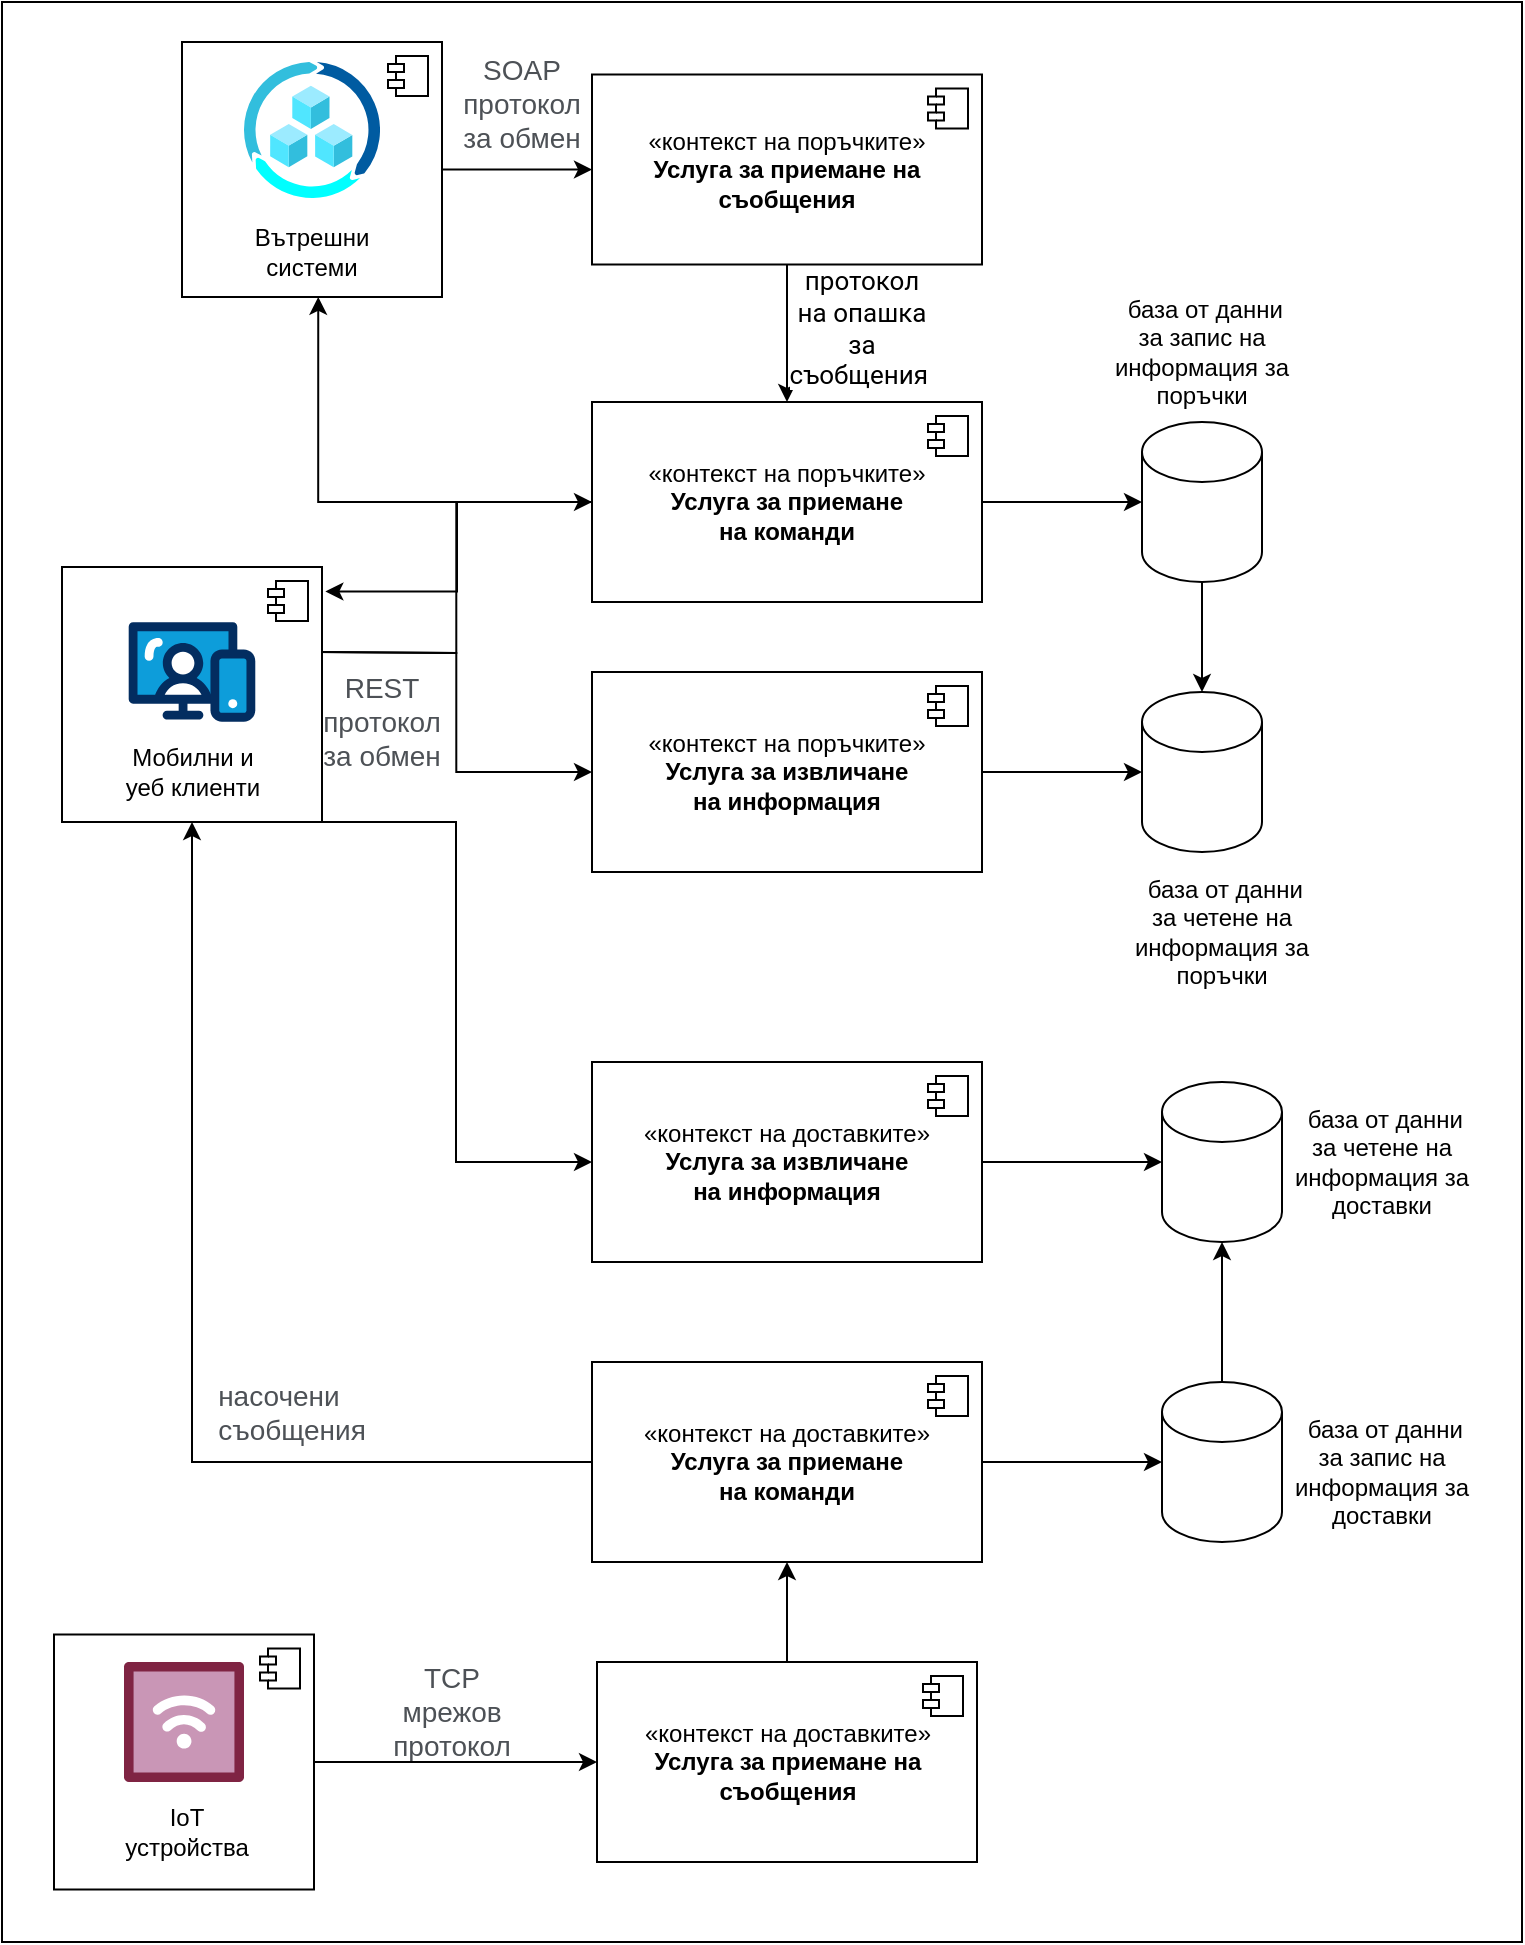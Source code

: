 <mxfile version="24.0.0" type="github">
  <diagram name="Page-1" id="3kHtIoUZKBWZ_jtWRq0K">
    <mxGraphModel dx="2261" dy="746" grid="1" gridSize="10" guides="1" tooltips="1" connect="1" arrows="1" fold="1" page="1" pageScale="1" pageWidth="827" pageHeight="1169" math="0" shadow="0">
      <root>
        <mxCell id="0" />
        <mxCell id="1" parent="0" />
        <mxCell id="xaT1OQUmqO23OhHExjbj-22" value="" style="rounded=0;whiteSpace=wrap;html=1;" vertex="1" parent="1">
          <mxGeometry x="-10" y="20" width="760" height="970" as="geometry" />
        </mxCell>
        <mxCell id="xaT1OQUmqO23OhHExjbj-24" style="edgeStyle=orthogonalEdgeStyle;rounded=0;orthogonalLoop=1;jettySize=auto;html=1;entryX=0;entryY=0.5;entryDx=0;entryDy=0;" edge="1" parent="1" target="xaT1OQUmqO23OhHExjbj-34">
          <mxGeometry relative="1" as="geometry">
            <mxPoint x="148.29" y="345.0" as="sourcePoint" />
          </mxGeometry>
        </mxCell>
        <mxCell id="xaT1OQUmqO23OhHExjbj-25" style="edgeStyle=orthogonalEdgeStyle;rounded=0;orthogonalLoop=1;jettySize=auto;html=1;entryX=0;entryY=0.5;entryDx=0;entryDy=0;" edge="1" parent="1" target="xaT1OQUmqO23OhHExjbj-37">
          <mxGeometry relative="1" as="geometry">
            <mxPoint x="148.29" y="345.0" as="sourcePoint" />
          </mxGeometry>
        </mxCell>
        <mxCell id="xaT1OQUmqO23OhHExjbj-31" style="edgeStyle=orthogonalEdgeStyle;rounded=0;orthogonalLoop=1;jettySize=auto;html=1;exitX=0.5;exitY=1;exitDx=0;exitDy=0;entryX=0.5;entryY=0;entryDx=0;entryDy=0;" edge="1" parent="1" source="xaT1OQUmqO23OhHExjbj-32" target="xaT1OQUmqO23OhHExjbj-34">
          <mxGeometry relative="1" as="geometry" />
        </mxCell>
        <mxCell id="xaT1OQUmqO23OhHExjbj-32" value="«контекст на поръчките»&lt;br&gt;&lt;b&gt;Услуга за приемане на съобщения&lt;/b&gt;" style="html=1;dropTarget=0;whiteSpace=wrap;" vertex="1" parent="1">
          <mxGeometry x="285" y="56.25" width="195" height="95" as="geometry" />
        </mxCell>
        <mxCell id="xaT1OQUmqO23OhHExjbj-33" value="" style="shape=module;jettyWidth=8;jettyHeight=4;" vertex="1" parent="xaT1OQUmqO23OhHExjbj-32">
          <mxGeometry x="1" width="20" height="20" relative="1" as="geometry">
            <mxPoint x="-27" y="7" as="offset" />
          </mxGeometry>
        </mxCell>
        <mxCell id="xaT1OQUmqO23OhHExjbj-71" value="" style="edgeStyle=orthogonalEdgeStyle;rounded=0;orthogonalLoop=1;jettySize=auto;html=1;" edge="1" parent="1" source="xaT1OQUmqO23OhHExjbj-34" target="xaT1OQUmqO23OhHExjbj-40">
          <mxGeometry relative="1" as="geometry" />
        </mxCell>
        <mxCell id="xaT1OQUmqO23OhHExjbj-34" value="«контекст на поръчките»&lt;br&gt;&lt;b&gt;Услуга за приемане&lt;br&gt;на команди&lt;/b&gt;" style="html=1;dropTarget=0;whiteSpace=wrap;" vertex="1" parent="1">
          <mxGeometry x="285" y="220" width="195" height="100" as="geometry" />
        </mxCell>
        <mxCell id="xaT1OQUmqO23OhHExjbj-35" value="" style="shape=module;jettyWidth=8;jettyHeight=4;" vertex="1" parent="xaT1OQUmqO23OhHExjbj-34">
          <mxGeometry x="1" width="20" height="20" relative="1" as="geometry">
            <mxPoint x="-27" y="7" as="offset" />
          </mxGeometry>
        </mxCell>
        <mxCell id="xaT1OQUmqO23OhHExjbj-82" value="" style="edgeStyle=orthogonalEdgeStyle;rounded=0;orthogonalLoop=1;jettySize=auto;html=1;" edge="1" parent="1" source="xaT1OQUmqO23OhHExjbj-37" target="xaT1OQUmqO23OhHExjbj-41">
          <mxGeometry relative="1" as="geometry" />
        </mxCell>
        <mxCell id="xaT1OQUmqO23OhHExjbj-37" value="«контекст на поръчките»&lt;br&gt;&lt;b&gt;Услуга за извличане&lt;br&gt;на информация&lt;/b&gt;" style="html=1;dropTarget=0;whiteSpace=wrap;" vertex="1" parent="1">
          <mxGeometry x="285" y="355" width="195" height="100" as="geometry" />
        </mxCell>
        <mxCell id="xaT1OQUmqO23OhHExjbj-38" value="" style="shape=module;jettyWidth=8;jettyHeight=4;" vertex="1" parent="xaT1OQUmqO23OhHExjbj-37">
          <mxGeometry x="1" width="20" height="20" relative="1" as="geometry">
            <mxPoint x="-27" y="7" as="offset" />
          </mxGeometry>
        </mxCell>
        <mxCell id="xaT1OQUmqO23OhHExjbj-39" value="" style="edgeStyle=orthogonalEdgeStyle;rounded=0;orthogonalLoop=1;jettySize=auto;html=1;entryX=0.5;entryY=0;entryDx=0;entryDy=0;entryPerimeter=0;" edge="1" parent="1" source="xaT1OQUmqO23OhHExjbj-40" target="xaT1OQUmqO23OhHExjbj-41">
          <mxGeometry relative="1" as="geometry">
            <mxPoint x="705" y="340" as="targetPoint" />
          </mxGeometry>
        </mxCell>
        <mxCell id="xaT1OQUmqO23OhHExjbj-40" value="" style="shape=cylinder3;whiteSpace=wrap;html=1;boundedLbl=1;backgroundOutline=1;size=15;" vertex="1" parent="1">
          <mxGeometry x="560" y="230" width="60" height="80" as="geometry" />
        </mxCell>
        <mxCell id="xaT1OQUmqO23OhHExjbj-122" value="" style="edgeStyle=orthogonalEdgeStyle;rounded=0;orthogonalLoop=1;jettySize=auto;html=1;" edge="1" parent="1" source="xaT1OQUmqO23OhHExjbj-53" target="xaT1OQUmqO23OhHExjbj-99">
          <mxGeometry relative="1" as="geometry" />
        </mxCell>
        <mxCell id="xaT1OQUmqO23OhHExjbj-53" value="«контекст на доставките»&lt;br&gt;&lt;b&gt;Услуга за приемане на съобщения&lt;/b&gt;" style="html=1;dropTarget=0;whiteSpace=wrap;" vertex="1" parent="1">
          <mxGeometry x="287.5" y="850" width="190" height="100" as="geometry" />
        </mxCell>
        <mxCell id="xaT1OQUmqO23OhHExjbj-54" value="" style="shape=module;jettyWidth=8;jettyHeight=4;" vertex="1" parent="xaT1OQUmqO23OhHExjbj-53">
          <mxGeometry x="1" width="20" height="20" relative="1" as="geometry">
            <mxPoint x="-27" y="7" as="offset" />
          </mxGeometry>
        </mxCell>
        <mxCell id="xaT1OQUmqO23OhHExjbj-69" value="" style="edgeStyle=orthogonalEdgeStyle;rounded=0;orthogonalLoop=1;jettySize=auto;html=1;" edge="1" parent="1" source="xaT1OQUmqO23OhHExjbj-65" target="xaT1OQUmqO23OhHExjbj-32">
          <mxGeometry relative="1" as="geometry" />
        </mxCell>
        <mxCell id="xaT1OQUmqO23OhHExjbj-65" value="" style="html=1;dropTarget=0;whiteSpace=wrap;" vertex="1" parent="1">
          <mxGeometry x="80" y="40" width="130" height="127.5" as="geometry" />
        </mxCell>
        <mxCell id="xaT1OQUmqO23OhHExjbj-66" value="" style="shape=module;jettyWidth=8;jettyHeight=4;" vertex="1" parent="xaT1OQUmqO23OhHExjbj-65">
          <mxGeometry x="1" width="20" height="20" relative="1" as="geometry">
            <mxPoint x="-27" y="7" as="offset" />
          </mxGeometry>
        </mxCell>
        <mxCell id="xaT1OQUmqO23OhHExjbj-68" value="Вътрешни системи" style="text;html=1;strokeColor=none;fillColor=none;align=center;verticalAlign=middle;whiteSpace=wrap;rounded=0;" vertex="1" parent="1">
          <mxGeometry x="105" y="130" width="80" height="30" as="geometry" />
        </mxCell>
        <mxCell id="xaT1OQUmqO23OhHExjbj-70" value="" style="image;aspect=fixed;html=1;points=[];align=center;fontSize=12;image=img/lib/azure2/other/Azure_Center_for_SAP.svg;" vertex="1" parent="1">
          <mxGeometry x="111" y="50" width="68" height="68" as="geometry" />
        </mxCell>
        <mxCell id="xaT1OQUmqO23OhHExjbj-41" value="" style="shape=cylinder3;whiteSpace=wrap;html=1;boundedLbl=1;backgroundOutline=1;size=15;" vertex="1" parent="1">
          <mxGeometry x="560" y="365" width="60" height="80" as="geometry" />
        </mxCell>
        <mxCell id="xaT1OQUmqO23OhHExjbj-73" value="&lt;span style=&quot;color: rgb(77, 81, 86); font-family: arial, sans-serif; font-size: 14px; text-align: left; background-color: rgb(255, 255, 255);&quot;&gt;ТСР мрежов протокол&lt;/span&gt;" style="text;html=1;align=center;verticalAlign=middle;whiteSpace=wrap;rounded=0;" vertex="1" parent="1">
          <mxGeometry x="185" y="860" width="60" height="30" as="geometry" />
        </mxCell>
        <mxCell id="xaT1OQUmqO23OhHExjbj-74" value="&lt;span style=&quot;color: rgb(77, 81, 86); font-family: arial, sans-serif; font-size: 14px; text-align: left; background-color: rgb(255, 255, 255);&quot;&gt;SOAP протокол за обмен&lt;/span&gt;" style="text;html=1;align=center;verticalAlign=middle;whiteSpace=wrap;rounded=0;" vertex="1" parent="1">
          <mxGeometry x="220" y="56.25" width="60" height="30" as="geometry" />
        </mxCell>
        <mxCell id="xaT1OQUmqO23OhHExjbj-80" value="&amp;nbsp;база от данни за запис на информация за поръчки" style="text;html=1;align=center;verticalAlign=middle;whiteSpace=wrap;rounded=0;" vertex="1" parent="1">
          <mxGeometry x="545" y="180" width="90" height="30" as="geometry" />
        </mxCell>
        <mxCell id="xaT1OQUmqO23OhHExjbj-83" value="&amp;nbsp;база от данни за четене на информация за доставки" style="text;html=1;align=center;verticalAlign=middle;whiteSpace=wrap;rounded=0;" vertex="1" parent="1">
          <mxGeometry x="635" y="585" width="90" height="30" as="geometry" />
        </mxCell>
        <mxCell id="xaT1OQUmqO23OhHExjbj-84" style="edgeStyle=orthogonalEdgeStyle;rounded=0;orthogonalLoop=1;jettySize=auto;html=1;entryX=0.539;entryY=1.248;entryDx=0;entryDy=0;entryPerimeter=0;" edge="1" parent="1" source="xaT1OQUmqO23OhHExjbj-34" target="xaT1OQUmqO23OhHExjbj-68">
          <mxGeometry relative="1" as="geometry" />
        </mxCell>
        <mxCell id="xaT1OQUmqO23OhHExjbj-93" value="" style="edgeStyle=orthogonalEdgeStyle;rounded=0;orthogonalLoop=1;jettySize=auto;html=1;" edge="1" parent="1" source="xaT1OQUmqO23OhHExjbj-88" target="xaT1OQUmqO23OhHExjbj-90">
          <mxGeometry relative="1" as="geometry" />
        </mxCell>
        <mxCell id="xaT1OQUmqO23OhHExjbj-88" value="«контекст на доставките»&lt;br&gt;&lt;b&gt;Услуга за извличане&lt;br&gt;на информация&lt;/b&gt;" style="html=1;dropTarget=0;whiteSpace=wrap;" vertex="1" parent="1">
          <mxGeometry x="285" y="550" width="195" height="100" as="geometry" />
        </mxCell>
        <mxCell id="xaT1OQUmqO23OhHExjbj-89" value="" style="shape=module;jettyWidth=8;jettyHeight=4;" vertex="1" parent="xaT1OQUmqO23OhHExjbj-88">
          <mxGeometry x="1" width="20" height="20" relative="1" as="geometry">
            <mxPoint x="-27" y="7" as="offset" />
          </mxGeometry>
        </mxCell>
        <mxCell id="xaT1OQUmqO23OhHExjbj-90" value="" style="shape=cylinder3;whiteSpace=wrap;html=1;boundedLbl=1;backgroundOutline=1;size=15;" vertex="1" parent="1">
          <mxGeometry x="570" y="560" width="60" height="80" as="geometry" />
        </mxCell>
        <mxCell id="xaT1OQUmqO23OhHExjbj-92" value="&amp;nbsp;база от данни за четене на информация за поръчки" style="text;html=1;align=center;verticalAlign=middle;whiteSpace=wrap;rounded=0;" vertex="1" parent="1">
          <mxGeometry x="555" y="470" width="90" height="30" as="geometry" />
        </mxCell>
        <mxCell id="xaT1OQUmqO23OhHExjbj-126" style="edgeStyle=orthogonalEdgeStyle;rounded=0;orthogonalLoop=1;jettySize=auto;html=1;entryX=0;entryY=0.5;entryDx=0;entryDy=0;" edge="1" parent="1" source="xaT1OQUmqO23OhHExjbj-94" target="xaT1OQUmqO23OhHExjbj-88">
          <mxGeometry relative="1" as="geometry">
            <Array as="points">
              <mxPoint x="217" y="430" />
              <mxPoint x="217" y="600" />
            </Array>
          </mxGeometry>
        </mxCell>
        <mxCell id="xaT1OQUmqO23OhHExjbj-94" value="" style="html=1;dropTarget=0;whiteSpace=wrap;" vertex="1" parent="1">
          <mxGeometry x="20" y="302.5" width="130" height="127.5" as="geometry" />
        </mxCell>
        <mxCell id="xaT1OQUmqO23OhHExjbj-95" value="" style="shape=module;jettyWidth=8;jettyHeight=4;" vertex="1" parent="xaT1OQUmqO23OhHExjbj-94">
          <mxGeometry x="1" width="20" height="20" relative="1" as="geometry">
            <mxPoint x="-27" y="7" as="offset" />
          </mxGeometry>
        </mxCell>
        <mxCell id="xaT1OQUmqO23OhHExjbj-96" value="" style="verticalLabelPosition=bottom;aspect=fixed;html=1;shape=mxgraph.salesforce.web;" vertex="1" parent="1">
          <mxGeometry x="53.35" y="330" width="63.29" height="50" as="geometry" />
        </mxCell>
        <mxCell id="xaT1OQUmqO23OhHExjbj-97" value="Мобилни и уеб клиенти" style="text;html=1;strokeColor=none;fillColor=none;align=center;verticalAlign=middle;whiteSpace=wrap;rounded=0;" vertex="1" parent="1">
          <mxGeometry x="46.68" y="390" width="76.64" height="30" as="geometry" />
        </mxCell>
        <mxCell id="xaT1OQUmqO23OhHExjbj-98" style="edgeStyle=orthogonalEdgeStyle;rounded=0;orthogonalLoop=1;jettySize=auto;html=1;entryX=1.013;entryY=0.096;entryDx=0;entryDy=0;entryPerimeter=0;" edge="1" parent="1" source="xaT1OQUmqO23OhHExjbj-34" target="xaT1OQUmqO23OhHExjbj-94">
          <mxGeometry relative="1" as="geometry" />
        </mxCell>
        <mxCell id="xaT1OQUmqO23OhHExjbj-103" value="" style="edgeStyle=orthogonalEdgeStyle;rounded=0;orthogonalLoop=1;jettySize=auto;html=1;" edge="1" parent="1" source="xaT1OQUmqO23OhHExjbj-99" target="xaT1OQUmqO23OhHExjbj-101">
          <mxGeometry relative="1" as="geometry" />
        </mxCell>
        <mxCell id="xaT1OQUmqO23OhHExjbj-130" style="edgeStyle=orthogonalEdgeStyle;rounded=0;orthogonalLoop=1;jettySize=auto;html=1;entryX=0.5;entryY=1;entryDx=0;entryDy=0;" edge="1" parent="1" source="xaT1OQUmqO23OhHExjbj-99" target="xaT1OQUmqO23OhHExjbj-94">
          <mxGeometry relative="1" as="geometry" />
        </mxCell>
        <mxCell id="xaT1OQUmqO23OhHExjbj-99" value="«контекст на доставките»&lt;br&gt;&lt;b&gt;Услуга за приемане&lt;br&gt;на команди&lt;/b&gt;" style="html=1;dropTarget=0;whiteSpace=wrap;" vertex="1" parent="1">
          <mxGeometry x="285" y="700" width="195" height="100" as="geometry" />
        </mxCell>
        <mxCell id="xaT1OQUmqO23OhHExjbj-100" value="" style="shape=module;jettyWidth=8;jettyHeight=4;" vertex="1" parent="xaT1OQUmqO23OhHExjbj-99">
          <mxGeometry x="1" width="20" height="20" relative="1" as="geometry">
            <mxPoint x="-27" y="7" as="offset" />
          </mxGeometry>
        </mxCell>
        <mxCell id="xaT1OQUmqO23OhHExjbj-104" value="" style="edgeStyle=orthogonalEdgeStyle;rounded=0;orthogonalLoop=1;jettySize=auto;html=1;" edge="1" parent="1" source="xaT1OQUmqO23OhHExjbj-101" target="xaT1OQUmqO23OhHExjbj-90">
          <mxGeometry relative="1" as="geometry" />
        </mxCell>
        <mxCell id="xaT1OQUmqO23OhHExjbj-101" value="" style="shape=cylinder3;whiteSpace=wrap;html=1;boundedLbl=1;backgroundOutline=1;size=15;" vertex="1" parent="1">
          <mxGeometry x="570" y="710" width="60" height="80" as="geometry" />
        </mxCell>
        <mxCell id="xaT1OQUmqO23OhHExjbj-102" value="&amp;nbsp;база от данни за запис на информация за доставки" style="text;html=1;align=center;verticalAlign=middle;whiteSpace=wrap;rounded=0;" vertex="1" parent="1">
          <mxGeometry x="635" y="740" width="90" height="30" as="geometry" />
        </mxCell>
        <mxCell id="xaT1OQUmqO23OhHExjbj-106" value="&lt;span style=&quot;color: rgb(77, 81, 86); font-family: arial, sans-serif; font-size: 14px; text-align: left; background-color: rgb(255, 255, 255);&quot;&gt;REST протокол за обмен&lt;/span&gt;" style="text;html=1;align=center;verticalAlign=middle;whiteSpace=wrap;rounded=0;" vertex="1" parent="1">
          <mxGeometry x="150" y="365" width="60" height="30" as="geometry" />
        </mxCell>
        <mxCell id="xaT1OQUmqO23OhHExjbj-107" value="&lt;span style=&quot;font-family: roboto, arial, &amp;quot;sans-serif&amp;quot;; font-size: 13px; background-color: rgb(255, 255, 255);&quot;&gt;протокол на опашка за съобщения&amp;nbsp;&lt;/span&gt;" style="text;html=1;align=center;verticalAlign=middle;whiteSpace=wrap;rounded=0;" vertex="1" parent="1">
          <mxGeometry x="390" y="167.5" width="60" height="30" as="geometry" />
        </mxCell>
        <mxCell id="xaT1OQUmqO23OhHExjbj-121" style="edgeStyle=orthogonalEdgeStyle;rounded=0;orthogonalLoop=1;jettySize=auto;html=1;" edge="1" parent="1" source="xaT1OQUmqO23OhHExjbj-108" target="xaT1OQUmqO23OhHExjbj-53">
          <mxGeometry relative="1" as="geometry" />
        </mxCell>
        <mxCell id="xaT1OQUmqO23OhHExjbj-108" value="" style="html=1;dropTarget=0;whiteSpace=wrap;" vertex="1" parent="1">
          <mxGeometry x="16" y="836.25" width="130" height="127.5" as="geometry" />
        </mxCell>
        <mxCell id="xaT1OQUmqO23OhHExjbj-109" value="" style="shape=module;jettyWidth=8;jettyHeight=4;" vertex="1" parent="xaT1OQUmqO23OhHExjbj-108">
          <mxGeometry x="1" width="20" height="20" relative="1" as="geometry">
            <mxPoint x="-27" y="7" as="offset" />
          </mxGeometry>
        </mxCell>
        <mxCell id="xaT1OQUmqO23OhHExjbj-116" value="" style="verticalLabelPosition=bottom;aspect=fixed;html=1;shape=mxgraph.salesforce.iot;" vertex="1" parent="1">
          <mxGeometry x="51" y="850" width="60" height="60" as="geometry" />
        </mxCell>
        <mxCell id="xaT1OQUmqO23OhHExjbj-117" value="IoT устройства" style="text;html=1;strokeColor=none;fillColor=none;align=center;verticalAlign=middle;whiteSpace=wrap;rounded=0;" vertex="1" parent="1">
          <mxGeometry x="47.64" y="920" width="69" height="30" as="geometry" />
        </mxCell>
        <mxCell id="xaT1OQUmqO23OhHExjbj-124" value="&lt;div style=&quot;text-align: left;&quot;&gt;&lt;span style=&quot;background-color: initial; font-size: 14px;&quot;&gt;&lt;font face=&quot;arial, sans-serif&quot; color=&quot;#4d5156&quot;&gt;насочени съобщения&lt;/font&gt;&lt;/span&gt;&lt;/div&gt;" style="text;html=1;align=center;verticalAlign=middle;whiteSpace=wrap;rounded=0;" vertex="1" parent="1">
          <mxGeometry x="105" y="710" width="60" height="30" as="geometry" />
        </mxCell>
      </root>
    </mxGraphModel>
  </diagram>
</mxfile>
